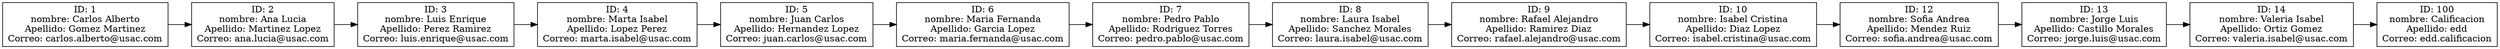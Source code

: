 digraph G {
node [shape=box];
rankdir=LR;
C1 [label="ID: 1\nnombre: Carlos Alberto\nApellido: Gomez Martinez\nCorreo: carlos.alberto@usac.com"];
C2 [label="ID: 2\nnombre: Ana Lucia\nApellido: Martinez Lopez\nCorreo: ana.lucia@usac.com"];
C1 -> C2;
C3 [label="ID: 3\nnombre: Luis Enrique\nApellido: Perez Ramirez\nCorreo: luis.enrique@usac.com"];
C2 -> C3;
C4 [label="ID: 4\nnombre: Marta Isabel\nApellido: Lopez Perez\nCorreo: marta.isabel@usac.com"];
C3 -> C4;
C5 [label="ID: 5\nnombre: Juan Carlos\nApellido: Hernandez Lopez\nCorreo: juan.carlos@usac.com"];
C4 -> C5;
C6 [label="ID: 6\nnombre: Maria Fernanda\nApellido: Garcia Lopez\nCorreo: maria.fernanda@usac.com"];
C5 -> C6;
C7 [label="ID: 7\nnombre: Pedro Pablo\nApellido: Rodriguez Torres\nCorreo: pedro.pablo@usac.com"];
C6 -> C7;
C8 [label="ID: 8\nnombre: Laura Isabel\nApellido: Sanchez Morales\nCorreo: laura.isabel@usac.com"];
C7 -> C8;
C9 [label="ID: 9\nnombre: Rafael Alejandro\nApellido: Ramirez Diaz\nCorreo: rafael.alejandro@usac.com"];
C8 -> C9;
C10 [label="ID: 10\nnombre: Isabel Cristina\nApellido: Diaz Lopez\nCorreo: isabel.cristina@usac.com"];
C9 -> C10;
C12 [label="ID: 12\nnombre: Sofia Andrea\nApellido: Mendez Ruiz\nCorreo: sofia.andrea@usac.com"];
C10 -> C12;
C13 [label="ID: 13\nnombre: Jorge Luis\nApellido: Castillo Morales\nCorreo: jorge.luis@usac.com"];
C12 -> C13;
C14 [label="ID: 14\nnombre: Valeria Isabel\nApellido: Ortiz Gomez\nCorreo: valeria.isabel@usac.com"];
C13 -> C14;
C100 [label="ID: 100\nnombre: Calificacion\nApellido: edd\nCorreo: edd.calificacion"];
C14 -> C100;
}